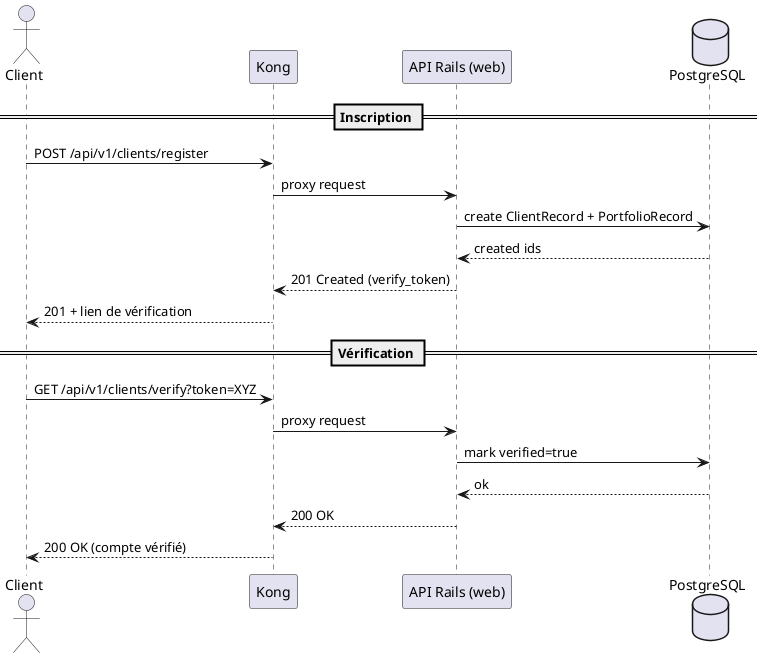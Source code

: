 @startuml UC01_inscription_verification
actor Client
participant "Kong" as Kong
participant "API Rails (web)" as Web
database "PostgreSQL" as PG

== Inscription ==
Client -> Kong: POST /api/v1/clients/register
Kong -> Web: proxy request
Web -> PG: create ClientRecord + PortfolioRecord
PG --> Web: created ids
Web --> Kong: 201 Created (verify_token)
Kong --> Client: 201 + lien de vérification

== Vérification ==
Client -> Kong: GET /api/v1/clients/verify?token=XYZ
Kong -> Web: proxy request
Web -> PG: mark verified=true
PG --> Web: ok
Web --> Kong: 200 OK
Kong --> Client: 200 OK (compte vérifié)
@enduml